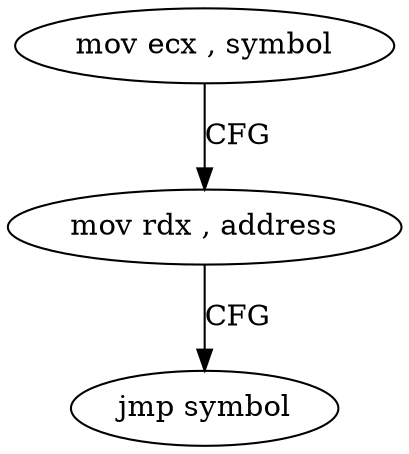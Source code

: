digraph "func" {
"4210416" [label = "mov ecx , symbol" ]
"4210421" [label = "mov rdx , address" ]
"4210428" [label = "jmp symbol" ]
"4210416" -> "4210421" [ label = "CFG" ]
"4210421" -> "4210428" [ label = "CFG" ]
}
